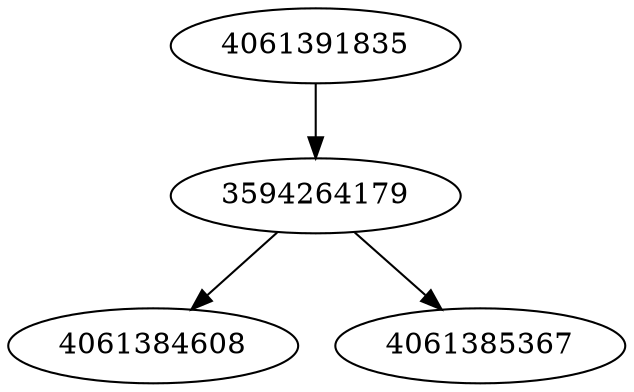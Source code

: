 strict digraph  {
4061384608;
4061391835;
3594264179;
4061385367;
4061391835 -> 3594264179;
3594264179 -> 4061385367;
3594264179 -> 4061384608;
}
